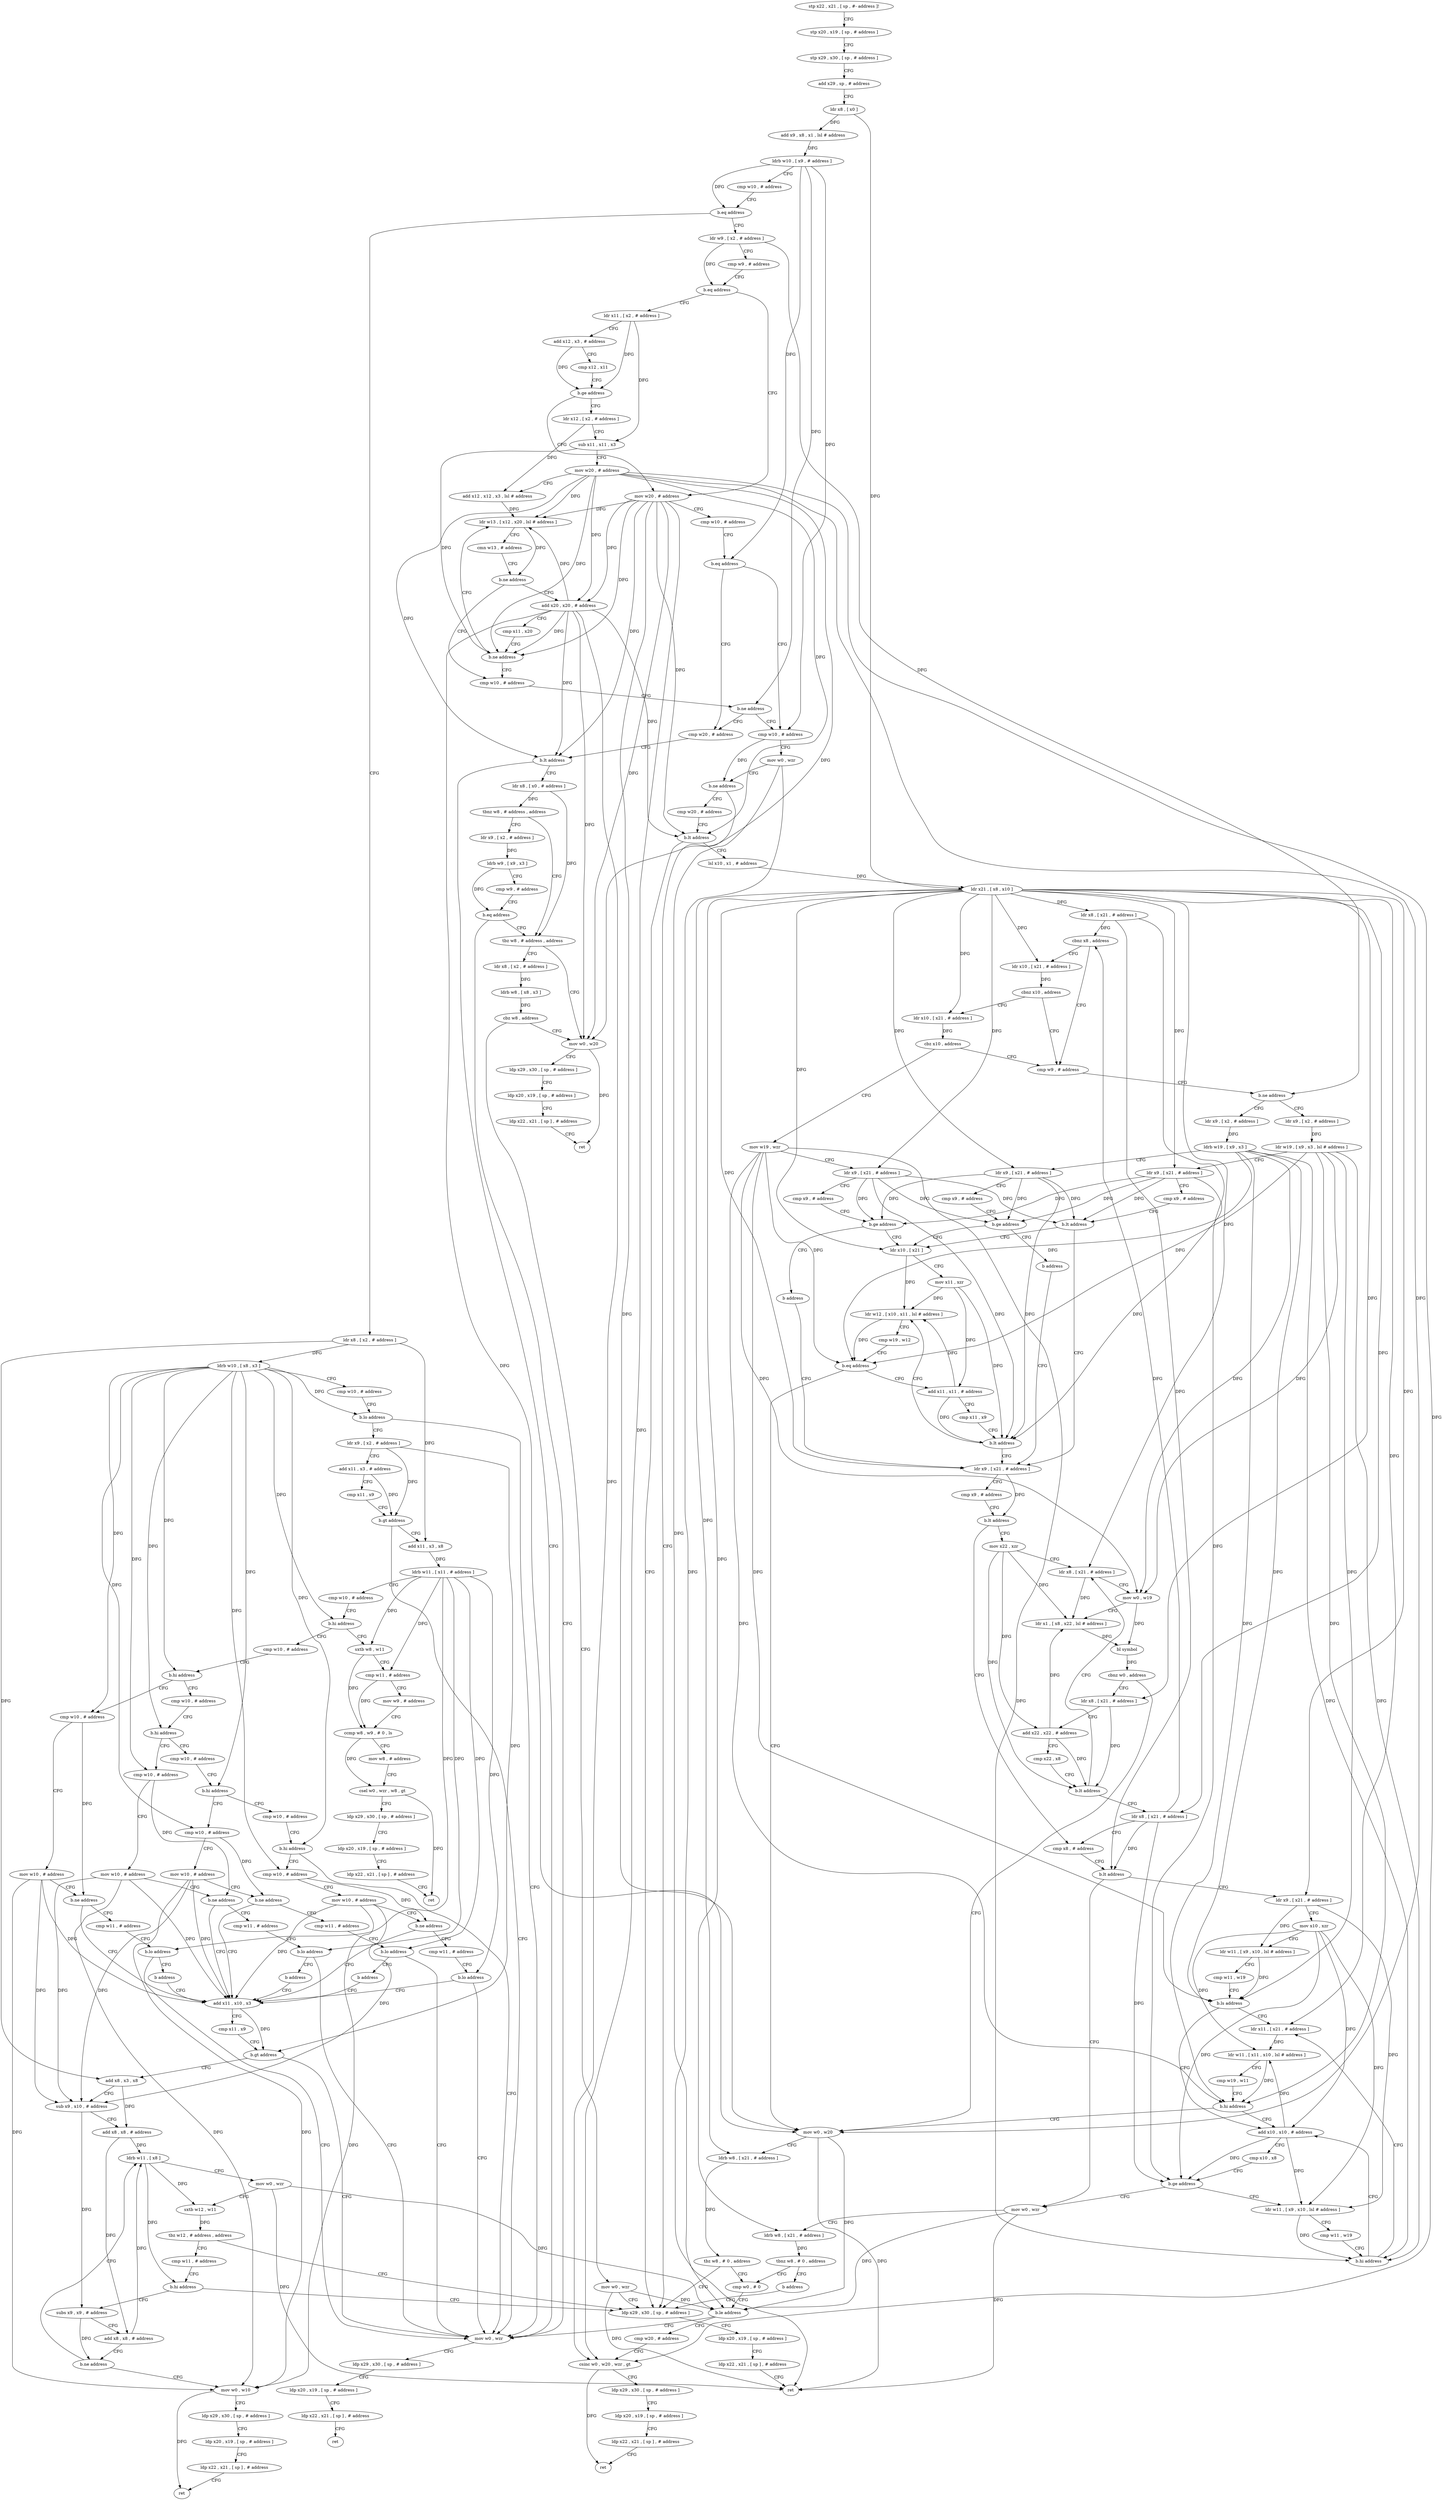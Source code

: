digraph "func" {
"4274604" [label = "stp x22 , x21 , [ sp , #- address ]!" ]
"4274608" [label = "stp x20 , x19 , [ sp , # address ]" ]
"4274612" [label = "stp x29 , x30 , [ sp , # address ]" ]
"4274616" [label = "add x29 , sp , # address" ]
"4274620" [label = "ldr x8 , [ x0 ]" ]
"4274624" [label = "add x9 , x8 , x1 , lsl # address" ]
"4274628" [label = "ldrb w10 , [ x9 , # address ]" ]
"4274632" [label = "cmp w10 , # address" ]
"4274636" [label = "b.eq address" ]
"4275176" [label = "ldr x8 , [ x2 , # address ]" ]
"4274640" [label = "ldr w9 , [ x2 , # address ]" ]
"4275180" [label = "ldrb w10 , [ x8 , x3 ]" ]
"4275184" [label = "cmp w10 , # address" ]
"4275188" [label = "b.lo address" ]
"4275076" [label = "mov w0 , wzr" ]
"4275192" [label = "ldr x9 , [ x2 , # address ]" ]
"4274644" [label = "cmp w9 , # address" ]
"4274648" [label = "b.eq address" ]
"4274784" [label = "mov w20 , # address" ]
"4274652" [label = "ldr x11 , [ x2 , # address ]" ]
"4275080" [label = "ldp x29 , x30 , [ sp , # address ]" ]
"4275084" [label = "ldp x20 , x19 , [ sp , # address ]" ]
"4275088" [label = "ldp x22 , x21 , [ sp ] , # address" ]
"4275092" [label = "ret" ]
"4275196" [label = "add x11 , x3 , # address" ]
"4275200" [label = "cmp x11 , x9" ]
"4275204" [label = "b.gt address" ]
"4275208" [label = "add x11 , x3 , x8" ]
"4274788" [label = "cmp w10 , # address" ]
"4274792" [label = "b.eq address" ]
"4274716" [label = "cmp w20 , # address" ]
"4274796" [label = "cmp w10 , # address" ]
"4274656" [label = "add x12 , x3 , # address" ]
"4274660" [label = "cmp x12 , x11" ]
"4274664" [label = "b.ge address" ]
"4274668" [label = "ldr x12 , [ x2 , # address ]" ]
"4275212" [label = "ldrb w11 , [ x11 , # address ]" ]
"4275216" [label = "cmp w10 , # address" ]
"4275220" [label = "b.hi address" ]
"4275264" [label = "cmp w10 , # address" ]
"4275224" [label = "sxtb w8 , w11" ]
"4274720" [label = "b.lt address" ]
"4274724" [label = "ldr x8 , [ x0 , # address ]" ]
"4274800" [label = "mov w0 , wzr" ]
"4274804" [label = "b.ne address" ]
"4275140" [label = "ldp x29 , x30 , [ sp , # address ]" ]
"4274808" [label = "cmp w20 , # address" ]
"4274672" [label = "sub x11 , x11 , x3" ]
"4274676" [label = "mov w20 , # address" ]
"4274680" [label = "add x12 , x12 , x3 , lsl # address" ]
"4274684" [label = "ldr w13 , [ x12 , x20 , lsl # address ]" ]
"4275268" [label = "b.hi address" ]
"4275296" [label = "cmp w10 , # address" ]
"4275272" [label = "cmp w10 , # address" ]
"4275228" [label = "cmp w11 , # address" ]
"4275232" [label = "mov w9 , # address" ]
"4275236" [label = "ccmp w8 , w9 , # 0 , ls" ]
"4275240" [label = "mov w8 , # address" ]
"4275244" [label = "csel w0 , wzr , w8 , gt" ]
"4275248" [label = "ldp x29 , x30 , [ sp , # address ]" ]
"4275252" [label = "ldp x20 , x19 , [ sp , # address ]" ]
"4275256" [label = "ldp x22 , x21 , [ sp ] , # address" ]
"4275260" [label = "ret" ]
"4274728" [label = "tbnz w8 , # address , address" ]
"4274748" [label = "tbz w8 , # address , address" ]
"4274732" [label = "ldr x9 , [ x2 , # address ]" ]
"4275144" [label = "ldp x20 , x19 , [ sp , # address ]" ]
"4275148" [label = "ldp x22 , x21 , [ sp ] , # address" ]
"4275152" [label = "ret" ]
"4274812" [label = "b.lt address" ]
"4274816" [label = "lsl x10 , x1 , # address" ]
"4274708" [label = "cmp w10 , # address" ]
"4274712" [label = "b.ne address" ]
"4274696" [label = "add x20 , x20 , # address" ]
"4274700" [label = "cmp x11 , x20" ]
"4274704" [label = "b.ne address" ]
"4275300" [label = "b.hi address" ]
"4275328" [label = "cmp w10 , # address" ]
"4275304" [label = "cmp w10 , # address" ]
"4275276" [label = "mov w10 , # address" ]
"4275280" [label = "b.ne address" ]
"4275388" [label = "add x11 , x10 , x3" ]
"4275284" [label = "cmp w11 , # address" ]
"4274764" [label = "mov w0 , w20" ]
"4274752" [label = "ldr x8 , [ x2 , # address ]" ]
"4274736" [label = "ldrb w9 , [ x9 , x3 ]" ]
"4274740" [label = "cmp w9 , # address" ]
"4274744" [label = "b.eq address" ]
"4274820" [label = "ldr x21 , [ x8 , x10 ]" ]
"4274824" [label = "ldr x8 , [ x21 , # address ]" ]
"4274828" [label = "cbnz x8 , address" ]
"4274848" [label = "cmp w9 , # address" ]
"4274832" [label = "ldr x10 , [ x21 , # address ]" ]
"4274688" [label = "cmn w13 , # address" ]
"4274692" [label = "b.ne address" ]
"4275332" [label = "b.hi address" ]
"4275360" [label = "cmp w10 , # address" ]
"4275336" [label = "cmp w10 , # address" ]
"4275308" [label = "mov w10 , # address" ]
"4275312" [label = "b.ne address" ]
"4275316" [label = "cmp w11 , # address" ]
"4275392" [label = "cmp x11 , x9" ]
"4275396" [label = "b.gt address" ]
"4275400" [label = "add x8 , x3 , x8" ]
"4275288" [label = "b.lo address" ]
"4275292" [label = "b address" ]
"4274768" [label = "ldp x29 , x30 , [ sp , # address ]" ]
"4274772" [label = "ldp x20 , x19 , [ sp , # address ]" ]
"4274776" [label = "ldp x22 , x21 , [ sp ] , # address" ]
"4274780" [label = "ret" ]
"4274756" [label = "ldrb w8 , [ x8 , x3 ]" ]
"4274760" [label = "cbz w8 , address" ]
"4275136" [label = "mov w0 , wzr" ]
"4274852" [label = "b.ne address" ]
"4274880" [label = "ldr x9 , [ x2 , # address ]" ]
"4274856" [label = "ldr x9 , [ x2 , # address ]" ]
"4274836" [label = "cbnz x10 , address" ]
"4274840" [label = "ldr x10 , [ x21 , # address ]" ]
"4275364" [label = "b.hi address" ]
"4275368" [label = "cmp w10 , # address" ]
"4275340" [label = "mov w10 , # address" ]
"4275344" [label = "b.ne address" ]
"4275348" [label = "cmp w11 , # address" ]
"4275320" [label = "b.lo address" ]
"4275324" [label = "b address" ]
"4275404" [label = "sub x9 , x10 , # address" ]
"4275408" [label = "add x8 , x8 , # address" ]
"4275412" [label = "ldrb w11 , [ x8 ]" ]
"4274884" [label = "ldr w19 , [ x9 , x3 , lsl # address ]" ]
"4274888" [label = "ldr x9 , [ x21 , # address ]" ]
"4274892" [label = "cmp x9 , # address" ]
"4274896" [label = "b.lt address" ]
"4274932" [label = "ldr x9 , [ x21 , # address ]" ]
"4274900" [label = "ldr x10 , [ x21 ]" ]
"4274860" [label = "ldrb w19 , [ x9 , x3 ]" ]
"4274864" [label = "ldr x9 , [ x21 , # address ]" ]
"4274868" [label = "cmp x9 , # address" ]
"4274872" [label = "b.ge address" ]
"4274876" [label = "b address" ]
"4274844" [label = "cbz x10 , address" ]
"4275156" [label = "mov w19 , wzr" ]
"4275372" [label = "mov w10 , # address" ]
"4275376" [label = "b.ne address" ]
"4275380" [label = "cmp w11 , # address" ]
"4275352" [label = "b.lo address" ]
"4275356" [label = "b address" ]
"4275428" [label = "cmp w11 , # address" ]
"4275432" [label = "b.hi address" ]
"4275436" [label = "subs x9 , x9 , # address" ]
"4274936" [label = "cmp x9 , # address" ]
"4274940" [label = "b.lt address" ]
"4274988" [label = "cmp x8 , # address" ]
"4274944" [label = "mov x22 , xzr" ]
"4274904" [label = "mov x11 , xzr" ]
"4274908" [label = "ldr w12 , [ x10 , x11 , lsl # address ]" ]
"4275160" [label = "ldr x9 , [ x21 , # address ]" ]
"4275164" [label = "cmp x9 , # address" ]
"4275168" [label = "b.ge address" ]
"4275172" [label = "b address" ]
"4275384" [label = "b.lo address" ]
"4275440" [label = "add x8 , x8 , # address" ]
"4275444" [label = "b.ne address" ]
"4275448" [label = "mov w0 , w10" ]
"4274992" [label = "b.lt address" ]
"4275096" [label = "mov w0 , wzr" ]
"4274996" [label = "ldr x9 , [ x21 , # address ]" ]
"4274948" [label = "ldr x8 , [ x21 , # address ]" ]
"4275056" [label = "mov w0 , w20" ]
"4275060" [label = "ldrb w8 , [ x21 , # address ]" ]
"4275064" [label = "tbz w8 , # 0 , address" ]
"4275068" [label = "cmp w0 , # 0" ]
"4274920" [label = "add x11 , x11 , # address" ]
"4274924" [label = "cmp x11 , x9" ]
"4274928" [label = "b.lt address" ]
"4275416" [label = "mov w0 , wzr" ]
"4275420" [label = "sxtb w12 , w11" ]
"4275424" [label = "tbz w12 , # address , address" ]
"4275452" [label = "ldp x29 , x30 , [ sp , # address ]" ]
"4275456" [label = "ldp x20 , x19 , [ sp , # address ]" ]
"4275460" [label = "ldp x22 , x21 , [ sp ] , # address" ]
"4275464" [label = "ret" ]
"4275100" [label = "ldrb w8 , [ x21 , # address ]" ]
"4275104" [label = "tbnz w8 , # 0 , address" ]
"4275108" [label = "b address" ]
"4275000" [label = "mov x10 , xzr" ]
"4275004" [label = "ldr w11 , [ x9 , x10 , lsl # address ]" ]
"4275008" [label = "cmp w11 , w19" ]
"4275012" [label = "b.ls address" ]
"4275040" [label = "ldr x11 , [ x21 , # address ]" ]
"4275016" [label = "add x10 , x10 , # address" ]
"4274968" [label = "ldr x8 , [ x21 , # address ]" ]
"4274972" [label = "add x22 , x22 , # address" ]
"4274976" [label = "cmp x22 , x8" ]
"4274980" [label = "b.lt address" ]
"4274984" [label = "ldr x8 , [ x21 , # address ]" ]
"4275072" [label = "b.le address" ]
"4275112" [label = "cmp w20 , # address" ]
"4274912" [label = "cmp w19 , w12" ]
"4274916" [label = "b.eq address" ]
"4275044" [label = "ldr w11 , [ x11 , x10 , lsl # address ]" ]
"4275048" [label = "cmp w19 , w11" ]
"4275052" [label = "b.hi address" ]
"4275020" [label = "cmp x10 , x8" ]
"4275024" [label = "b.ge address" ]
"4275028" [label = "ldr w11 , [ x9 , x10 , lsl # address ]" ]
"4274952" [label = "mov w0 , w19" ]
"4274956" [label = "ldr x1 , [ x8 , x22 , lsl # address ]" ]
"4274960" [label = "bl symbol" ]
"4274964" [label = "cbnz w0 , address" ]
"4275116" [label = "csinc w0 , w20 , wzr , gt" ]
"4275120" [label = "ldp x29 , x30 , [ sp , # address ]" ]
"4275124" [label = "ldp x20 , x19 , [ sp , # address ]" ]
"4275128" [label = "ldp x22 , x21 , [ sp ] , # address" ]
"4275132" [label = "ret" ]
"4275032" [label = "cmp w11 , w19" ]
"4275036" [label = "b.hi address" ]
"4274604" -> "4274608" [ label = "CFG" ]
"4274608" -> "4274612" [ label = "CFG" ]
"4274612" -> "4274616" [ label = "CFG" ]
"4274616" -> "4274620" [ label = "CFG" ]
"4274620" -> "4274624" [ label = "DFG" ]
"4274620" -> "4274820" [ label = "DFG" ]
"4274624" -> "4274628" [ label = "DFG" ]
"4274628" -> "4274632" [ label = "CFG" ]
"4274628" -> "4274636" [ label = "DFG" ]
"4274628" -> "4274792" [ label = "DFG" ]
"4274628" -> "4274796" [ label = "DFG" ]
"4274628" -> "4274712" [ label = "DFG" ]
"4274632" -> "4274636" [ label = "CFG" ]
"4274636" -> "4275176" [ label = "CFG" ]
"4274636" -> "4274640" [ label = "CFG" ]
"4275176" -> "4275180" [ label = "DFG" ]
"4275176" -> "4275208" [ label = "DFG" ]
"4275176" -> "4275400" [ label = "DFG" ]
"4274640" -> "4274644" [ label = "CFG" ]
"4274640" -> "4274648" [ label = "DFG" ]
"4274640" -> "4274852" [ label = "DFG" ]
"4275180" -> "4275184" [ label = "CFG" ]
"4275180" -> "4275188" [ label = "DFG" ]
"4275180" -> "4275220" [ label = "DFG" ]
"4275180" -> "4275268" [ label = "DFG" ]
"4275180" -> "4275300" [ label = "DFG" ]
"4275180" -> "4275272" [ label = "DFG" ]
"4275180" -> "4275332" [ label = "DFG" ]
"4275180" -> "4275304" [ label = "DFG" ]
"4275180" -> "4275364" [ label = "DFG" ]
"4275180" -> "4275336" [ label = "DFG" ]
"4275180" -> "4275368" [ label = "DFG" ]
"4275184" -> "4275188" [ label = "CFG" ]
"4275188" -> "4275076" [ label = "CFG" ]
"4275188" -> "4275192" [ label = "CFG" ]
"4275076" -> "4275080" [ label = "CFG" ]
"4275192" -> "4275196" [ label = "CFG" ]
"4275192" -> "4275204" [ label = "DFG" ]
"4275192" -> "4275396" [ label = "DFG" ]
"4274644" -> "4274648" [ label = "CFG" ]
"4274648" -> "4274784" [ label = "CFG" ]
"4274648" -> "4274652" [ label = "CFG" ]
"4274784" -> "4274788" [ label = "CFG" ]
"4274784" -> "4274720" [ label = "DFG" ]
"4274784" -> "4274812" [ label = "DFG" ]
"4274784" -> "4274684" [ label = "DFG" ]
"4274784" -> "4274696" [ label = "DFG" ]
"4274784" -> "4274704" [ label = "DFG" ]
"4274784" -> "4274764" [ label = "DFG" ]
"4274784" -> "4275056" [ label = "DFG" ]
"4274784" -> "4275116" [ label = "DFG" ]
"4274652" -> "4274656" [ label = "CFG" ]
"4274652" -> "4274664" [ label = "DFG" ]
"4274652" -> "4274672" [ label = "DFG" ]
"4275080" -> "4275084" [ label = "CFG" ]
"4275084" -> "4275088" [ label = "CFG" ]
"4275088" -> "4275092" [ label = "CFG" ]
"4275196" -> "4275200" [ label = "CFG" ]
"4275196" -> "4275204" [ label = "DFG" ]
"4275200" -> "4275204" [ label = "CFG" ]
"4275204" -> "4275076" [ label = "CFG" ]
"4275204" -> "4275208" [ label = "CFG" ]
"4275208" -> "4275212" [ label = "DFG" ]
"4274788" -> "4274792" [ label = "CFG" ]
"4274792" -> "4274716" [ label = "CFG" ]
"4274792" -> "4274796" [ label = "CFG" ]
"4274716" -> "4274720" [ label = "CFG" ]
"4274796" -> "4274800" [ label = "CFG" ]
"4274796" -> "4274804" [ label = "DFG" ]
"4274656" -> "4274660" [ label = "CFG" ]
"4274656" -> "4274664" [ label = "DFG" ]
"4274660" -> "4274664" [ label = "CFG" ]
"4274664" -> "4274784" [ label = "CFG" ]
"4274664" -> "4274668" [ label = "CFG" ]
"4274668" -> "4274672" [ label = "CFG" ]
"4274668" -> "4274680" [ label = "DFG" ]
"4275212" -> "4275216" [ label = "CFG" ]
"4275212" -> "4275224" [ label = "DFG" ]
"4275212" -> "4275228" [ label = "DFG" ]
"4275212" -> "4275288" [ label = "DFG" ]
"4275212" -> "4275320" [ label = "DFG" ]
"4275212" -> "4275352" [ label = "DFG" ]
"4275212" -> "4275384" [ label = "DFG" ]
"4275216" -> "4275220" [ label = "CFG" ]
"4275220" -> "4275264" [ label = "CFG" ]
"4275220" -> "4275224" [ label = "CFG" ]
"4275264" -> "4275268" [ label = "CFG" ]
"4275224" -> "4275228" [ label = "CFG" ]
"4275224" -> "4275236" [ label = "DFG" ]
"4274720" -> "4275076" [ label = "CFG" ]
"4274720" -> "4274724" [ label = "CFG" ]
"4274724" -> "4274728" [ label = "DFG" ]
"4274724" -> "4274748" [ label = "DFG" ]
"4274800" -> "4274804" [ label = "CFG" ]
"4274800" -> "4275152" [ label = "DFG" ]
"4274800" -> "4275072" [ label = "DFG" ]
"4274804" -> "4275140" [ label = "CFG" ]
"4274804" -> "4274808" [ label = "CFG" ]
"4275140" -> "4275144" [ label = "CFG" ]
"4274808" -> "4274812" [ label = "CFG" ]
"4274672" -> "4274676" [ label = "CFG" ]
"4274672" -> "4274704" [ label = "DFG" ]
"4274676" -> "4274680" [ label = "CFG" ]
"4274676" -> "4274720" [ label = "DFG" ]
"4274676" -> "4274812" [ label = "DFG" ]
"4274676" -> "4274684" [ label = "DFG" ]
"4274676" -> "4274696" [ label = "DFG" ]
"4274676" -> "4274704" [ label = "DFG" ]
"4274676" -> "4274764" [ label = "DFG" ]
"4274676" -> "4275056" [ label = "DFG" ]
"4274676" -> "4275116" [ label = "DFG" ]
"4274680" -> "4274684" [ label = "DFG" ]
"4274684" -> "4274688" [ label = "CFG" ]
"4274684" -> "4274692" [ label = "DFG" ]
"4275268" -> "4275296" [ label = "CFG" ]
"4275268" -> "4275272" [ label = "CFG" ]
"4275296" -> "4275300" [ label = "CFG" ]
"4275272" -> "4275276" [ label = "CFG" ]
"4275272" -> "4275280" [ label = "DFG" ]
"4275228" -> "4275232" [ label = "CFG" ]
"4275228" -> "4275236" [ label = "DFG" ]
"4275232" -> "4275236" [ label = "CFG" ]
"4275236" -> "4275240" [ label = "CFG" ]
"4275236" -> "4275244" [ label = "DFG" ]
"4275240" -> "4275244" [ label = "CFG" ]
"4275244" -> "4275248" [ label = "CFG" ]
"4275244" -> "4275260" [ label = "DFG" ]
"4275248" -> "4275252" [ label = "CFG" ]
"4275252" -> "4275256" [ label = "CFG" ]
"4275256" -> "4275260" [ label = "CFG" ]
"4274728" -> "4274748" [ label = "CFG" ]
"4274728" -> "4274732" [ label = "CFG" ]
"4274748" -> "4274764" [ label = "CFG" ]
"4274748" -> "4274752" [ label = "CFG" ]
"4274732" -> "4274736" [ label = "DFG" ]
"4275144" -> "4275148" [ label = "CFG" ]
"4275148" -> "4275152" [ label = "CFG" ]
"4274812" -> "4275140" [ label = "CFG" ]
"4274812" -> "4274816" [ label = "CFG" ]
"4274816" -> "4274820" [ label = "DFG" ]
"4274708" -> "4274712" [ label = "CFG" ]
"4274712" -> "4274796" [ label = "CFG" ]
"4274712" -> "4274716" [ label = "CFG" ]
"4274696" -> "4274700" [ label = "CFG" ]
"4274696" -> "4274720" [ label = "DFG" ]
"4274696" -> "4274812" [ label = "DFG" ]
"4274696" -> "4274684" [ label = "DFG" ]
"4274696" -> "4274704" [ label = "DFG" ]
"4274696" -> "4274764" [ label = "DFG" ]
"4274696" -> "4275056" [ label = "DFG" ]
"4274696" -> "4275116" [ label = "DFG" ]
"4274700" -> "4274704" [ label = "CFG" ]
"4274704" -> "4274684" [ label = "CFG" ]
"4274704" -> "4274708" [ label = "CFG" ]
"4275300" -> "4275328" [ label = "CFG" ]
"4275300" -> "4275304" [ label = "CFG" ]
"4275328" -> "4275332" [ label = "CFG" ]
"4275304" -> "4275308" [ label = "CFG" ]
"4275304" -> "4275312" [ label = "DFG" ]
"4275276" -> "4275280" [ label = "CFG" ]
"4275276" -> "4275388" [ label = "DFG" ]
"4275276" -> "4275404" [ label = "DFG" ]
"4275276" -> "4275448" [ label = "DFG" ]
"4275280" -> "4275388" [ label = "CFG" ]
"4275280" -> "4275284" [ label = "CFG" ]
"4275388" -> "4275392" [ label = "CFG" ]
"4275388" -> "4275396" [ label = "DFG" ]
"4275284" -> "4275288" [ label = "CFG" ]
"4274764" -> "4274768" [ label = "CFG" ]
"4274764" -> "4274780" [ label = "DFG" ]
"4274752" -> "4274756" [ label = "DFG" ]
"4274736" -> "4274740" [ label = "CFG" ]
"4274736" -> "4274744" [ label = "DFG" ]
"4274740" -> "4274744" [ label = "CFG" ]
"4274744" -> "4275076" [ label = "CFG" ]
"4274744" -> "4274748" [ label = "CFG" ]
"4274820" -> "4274824" [ label = "DFG" ]
"4274820" -> "4274832" [ label = "DFG" ]
"4274820" -> "4274888" [ label = "DFG" ]
"4274820" -> "4274864" [ label = "DFG" ]
"4274820" -> "4274840" [ label = "DFG" ]
"4274820" -> "4274932" [ label = "DFG" ]
"4274820" -> "4274900" [ label = "DFG" ]
"4274820" -> "4275160" [ label = "DFG" ]
"4274820" -> "4275100" [ label = "DFG" ]
"4274820" -> "4274996" [ label = "DFG" ]
"4274820" -> "4274948" [ label = "DFG" ]
"4274820" -> "4275060" [ label = "DFG" ]
"4274820" -> "4275040" [ label = "DFG" ]
"4274820" -> "4274968" [ label = "DFG" ]
"4274820" -> "4274984" [ label = "DFG" ]
"4274824" -> "4274828" [ label = "DFG" ]
"4274824" -> "4274992" [ label = "DFG" ]
"4274824" -> "4275024" [ label = "DFG" ]
"4274828" -> "4274848" [ label = "CFG" ]
"4274828" -> "4274832" [ label = "CFG" ]
"4274848" -> "4274852" [ label = "CFG" ]
"4274832" -> "4274836" [ label = "DFG" ]
"4274688" -> "4274692" [ label = "CFG" ]
"4274692" -> "4274708" [ label = "CFG" ]
"4274692" -> "4274696" [ label = "CFG" ]
"4275332" -> "4275360" [ label = "CFG" ]
"4275332" -> "4275336" [ label = "CFG" ]
"4275360" -> "4275364" [ label = "CFG" ]
"4275336" -> "4275340" [ label = "CFG" ]
"4275336" -> "4275344" [ label = "DFG" ]
"4275308" -> "4275312" [ label = "CFG" ]
"4275308" -> "4275388" [ label = "DFG" ]
"4275308" -> "4275404" [ label = "DFG" ]
"4275308" -> "4275448" [ label = "DFG" ]
"4275312" -> "4275388" [ label = "CFG" ]
"4275312" -> "4275316" [ label = "CFG" ]
"4275316" -> "4275320" [ label = "CFG" ]
"4275392" -> "4275396" [ label = "CFG" ]
"4275396" -> "4275076" [ label = "CFG" ]
"4275396" -> "4275400" [ label = "CFG" ]
"4275400" -> "4275404" [ label = "CFG" ]
"4275400" -> "4275408" [ label = "DFG" ]
"4275288" -> "4275076" [ label = "CFG" ]
"4275288" -> "4275292" [ label = "CFG" ]
"4275292" -> "4275388" [ label = "CFG" ]
"4274768" -> "4274772" [ label = "CFG" ]
"4274772" -> "4274776" [ label = "CFG" ]
"4274776" -> "4274780" [ label = "CFG" ]
"4274756" -> "4274760" [ label = "DFG" ]
"4274760" -> "4275136" [ label = "CFG" ]
"4274760" -> "4274764" [ label = "CFG" ]
"4275136" -> "4275140" [ label = "CFG" ]
"4275136" -> "4275152" [ label = "DFG" ]
"4275136" -> "4275072" [ label = "DFG" ]
"4274852" -> "4274880" [ label = "CFG" ]
"4274852" -> "4274856" [ label = "CFG" ]
"4274880" -> "4274884" [ label = "DFG" ]
"4274856" -> "4274860" [ label = "DFG" ]
"4274836" -> "4274848" [ label = "CFG" ]
"4274836" -> "4274840" [ label = "CFG" ]
"4274840" -> "4274844" [ label = "DFG" ]
"4275364" -> "4275076" [ label = "CFG" ]
"4275364" -> "4275368" [ label = "CFG" ]
"4275368" -> "4275372" [ label = "CFG" ]
"4275368" -> "4275376" [ label = "DFG" ]
"4275340" -> "4275344" [ label = "CFG" ]
"4275340" -> "4275388" [ label = "DFG" ]
"4275340" -> "4275404" [ label = "DFG" ]
"4275340" -> "4275448" [ label = "DFG" ]
"4275344" -> "4275388" [ label = "CFG" ]
"4275344" -> "4275348" [ label = "CFG" ]
"4275348" -> "4275352" [ label = "CFG" ]
"4275320" -> "4275076" [ label = "CFG" ]
"4275320" -> "4275324" [ label = "CFG" ]
"4275324" -> "4275388" [ label = "CFG" ]
"4275404" -> "4275408" [ label = "CFG" ]
"4275404" -> "4275436" [ label = "DFG" ]
"4275408" -> "4275412" [ label = "DFG" ]
"4275408" -> "4275440" [ label = "DFG" ]
"4275412" -> "4275416" [ label = "CFG" ]
"4275412" -> "4275420" [ label = "DFG" ]
"4275412" -> "4275432" [ label = "DFG" ]
"4274884" -> "4274888" [ label = "CFG" ]
"4274884" -> "4274916" [ label = "DFG" ]
"4274884" -> "4275012" [ label = "DFG" ]
"4274884" -> "4274952" [ label = "DFG" ]
"4274884" -> "4275052" [ label = "DFG" ]
"4274884" -> "4275036" [ label = "DFG" ]
"4274888" -> "4274892" [ label = "CFG" ]
"4274888" -> "4274896" [ label = "DFG" ]
"4274888" -> "4274872" [ label = "DFG" ]
"4274888" -> "4275168" [ label = "DFG" ]
"4274888" -> "4274928" [ label = "DFG" ]
"4274892" -> "4274896" [ label = "CFG" ]
"4274896" -> "4274932" [ label = "CFG" ]
"4274896" -> "4274900" [ label = "CFG" ]
"4274932" -> "4274936" [ label = "CFG" ]
"4274932" -> "4274940" [ label = "DFG" ]
"4274900" -> "4274904" [ label = "CFG" ]
"4274900" -> "4274908" [ label = "DFG" ]
"4274860" -> "4274864" [ label = "CFG" ]
"4274860" -> "4274916" [ label = "DFG" ]
"4274860" -> "4275012" [ label = "DFG" ]
"4274860" -> "4274952" [ label = "DFG" ]
"4274860" -> "4275052" [ label = "DFG" ]
"4274860" -> "4275036" [ label = "DFG" ]
"4274864" -> "4274868" [ label = "CFG" ]
"4274864" -> "4274896" [ label = "DFG" ]
"4274864" -> "4274872" [ label = "DFG" ]
"4274864" -> "4275168" [ label = "DFG" ]
"4274864" -> "4274928" [ label = "DFG" ]
"4274868" -> "4274872" [ label = "CFG" ]
"4274872" -> "4274900" [ label = "CFG" ]
"4274872" -> "4274876" [ label = "CFG" ]
"4274876" -> "4274932" [ label = "CFG" ]
"4274844" -> "4275156" [ label = "CFG" ]
"4274844" -> "4274848" [ label = "CFG" ]
"4275156" -> "4275160" [ label = "CFG" ]
"4275156" -> "4274916" [ label = "DFG" ]
"4275156" -> "4275012" [ label = "DFG" ]
"4275156" -> "4274952" [ label = "DFG" ]
"4275156" -> "4275052" [ label = "DFG" ]
"4275156" -> "4275036" [ label = "DFG" ]
"4275372" -> "4275376" [ label = "CFG" ]
"4275372" -> "4275404" [ label = "DFG" ]
"4275372" -> "4275388" [ label = "DFG" ]
"4275372" -> "4275448" [ label = "DFG" ]
"4275376" -> "4275388" [ label = "CFG" ]
"4275376" -> "4275380" [ label = "CFG" ]
"4275380" -> "4275384" [ label = "CFG" ]
"4275352" -> "4275076" [ label = "CFG" ]
"4275352" -> "4275356" [ label = "CFG" ]
"4275356" -> "4275388" [ label = "CFG" ]
"4275428" -> "4275432" [ label = "CFG" ]
"4275432" -> "4275140" [ label = "CFG" ]
"4275432" -> "4275436" [ label = "CFG" ]
"4275436" -> "4275440" [ label = "CFG" ]
"4275436" -> "4275444" [ label = "DFG" ]
"4274936" -> "4274940" [ label = "CFG" ]
"4274940" -> "4274988" [ label = "CFG" ]
"4274940" -> "4274944" [ label = "CFG" ]
"4274988" -> "4274992" [ label = "CFG" ]
"4274944" -> "4274948" [ label = "CFG" ]
"4274944" -> "4274956" [ label = "DFG" ]
"4274944" -> "4274972" [ label = "DFG" ]
"4274944" -> "4274980" [ label = "DFG" ]
"4274904" -> "4274908" [ label = "DFG" ]
"4274904" -> "4274920" [ label = "DFG" ]
"4274904" -> "4274928" [ label = "DFG" ]
"4274908" -> "4274912" [ label = "CFG" ]
"4274908" -> "4274916" [ label = "DFG" ]
"4275160" -> "4275164" [ label = "CFG" ]
"4275160" -> "4274896" [ label = "DFG" ]
"4275160" -> "4274872" [ label = "DFG" ]
"4275160" -> "4275168" [ label = "DFG" ]
"4275160" -> "4274928" [ label = "DFG" ]
"4275164" -> "4275168" [ label = "CFG" ]
"4275168" -> "4274900" [ label = "CFG" ]
"4275168" -> "4275172" [ label = "CFG" ]
"4275172" -> "4274932" [ label = "CFG" ]
"4275384" -> "4275076" [ label = "CFG" ]
"4275384" -> "4275388" [ label = "CFG" ]
"4275440" -> "4275444" [ label = "CFG" ]
"4275440" -> "4275412" [ label = "DFG" ]
"4275444" -> "4275412" [ label = "CFG" ]
"4275444" -> "4275448" [ label = "CFG" ]
"4275448" -> "4275452" [ label = "CFG" ]
"4275448" -> "4275464" [ label = "DFG" ]
"4274992" -> "4275096" [ label = "CFG" ]
"4274992" -> "4274996" [ label = "CFG" ]
"4275096" -> "4275100" [ label = "CFG" ]
"4275096" -> "4275152" [ label = "DFG" ]
"4275096" -> "4275072" [ label = "DFG" ]
"4274996" -> "4275000" [ label = "CFG" ]
"4274996" -> "4275004" [ label = "DFG" ]
"4274996" -> "4275028" [ label = "DFG" ]
"4274948" -> "4274952" [ label = "CFG" ]
"4274948" -> "4274956" [ label = "DFG" ]
"4275056" -> "4275060" [ label = "CFG" ]
"4275056" -> "4275152" [ label = "DFG" ]
"4275056" -> "4275072" [ label = "DFG" ]
"4275060" -> "4275064" [ label = "DFG" ]
"4275064" -> "4275140" [ label = "CFG" ]
"4275064" -> "4275068" [ label = "CFG" ]
"4275068" -> "4275072" [ label = "CFG" ]
"4274920" -> "4274924" [ label = "CFG" ]
"4274920" -> "4274908" [ label = "DFG" ]
"4274920" -> "4274928" [ label = "DFG" ]
"4274924" -> "4274928" [ label = "CFG" ]
"4274928" -> "4274908" [ label = "CFG" ]
"4274928" -> "4274932" [ label = "CFG" ]
"4275416" -> "4275420" [ label = "CFG" ]
"4275416" -> "4275152" [ label = "DFG" ]
"4275416" -> "4275072" [ label = "DFG" ]
"4275420" -> "4275424" [ label = "DFG" ]
"4275424" -> "4275140" [ label = "CFG" ]
"4275424" -> "4275428" [ label = "CFG" ]
"4275452" -> "4275456" [ label = "CFG" ]
"4275456" -> "4275460" [ label = "CFG" ]
"4275460" -> "4275464" [ label = "CFG" ]
"4275100" -> "4275104" [ label = "DFG" ]
"4275104" -> "4275068" [ label = "CFG" ]
"4275104" -> "4275108" [ label = "CFG" ]
"4275108" -> "4275140" [ label = "CFG" ]
"4275000" -> "4275004" [ label = "CFG" ]
"4275000" -> "4275044" [ label = "DFG" ]
"4275000" -> "4275016" [ label = "DFG" ]
"4275000" -> "4275024" [ label = "DFG" ]
"4275000" -> "4275028" [ label = "DFG" ]
"4275004" -> "4275008" [ label = "CFG" ]
"4275004" -> "4275012" [ label = "DFG" ]
"4275008" -> "4275012" [ label = "CFG" ]
"4275012" -> "4275040" [ label = "CFG" ]
"4275012" -> "4275016" [ label = "CFG" ]
"4275040" -> "4275044" [ label = "DFG" ]
"4275016" -> "4275020" [ label = "CFG" ]
"4275016" -> "4275044" [ label = "DFG" ]
"4275016" -> "4275024" [ label = "DFG" ]
"4275016" -> "4275028" [ label = "DFG" ]
"4274968" -> "4274972" [ label = "CFG" ]
"4274968" -> "4274980" [ label = "DFG" ]
"4274972" -> "4274976" [ label = "CFG" ]
"4274972" -> "4274956" [ label = "DFG" ]
"4274972" -> "4274980" [ label = "DFG" ]
"4274976" -> "4274980" [ label = "CFG" ]
"4274980" -> "4274948" [ label = "CFG" ]
"4274980" -> "4274984" [ label = "CFG" ]
"4274984" -> "4274988" [ label = "CFG" ]
"4274984" -> "4274828" [ label = "DFG" ]
"4274984" -> "4274992" [ label = "DFG" ]
"4274984" -> "4275024" [ label = "DFG" ]
"4275072" -> "4275112" [ label = "CFG" ]
"4275072" -> "4275076" [ label = "CFG" ]
"4275112" -> "4275116" [ label = "CFG" ]
"4274912" -> "4274916" [ label = "CFG" ]
"4274916" -> "4275056" [ label = "CFG" ]
"4274916" -> "4274920" [ label = "CFG" ]
"4275044" -> "4275048" [ label = "CFG" ]
"4275044" -> "4275052" [ label = "DFG" ]
"4275048" -> "4275052" [ label = "CFG" ]
"4275052" -> "4275016" [ label = "CFG" ]
"4275052" -> "4275056" [ label = "CFG" ]
"4275020" -> "4275024" [ label = "CFG" ]
"4275024" -> "4275096" [ label = "CFG" ]
"4275024" -> "4275028" [ label = "CFG" ]
"4275028" -> "4275032" [ label = "CFG" ]
"4275028" -> "4275036" [ label = "DFG" ]
"4274952" -> "4274956" [ label = "CFG" ]
"4274952" -> "4274960" [ label = "DFG" ]
"4274956" -> "4274960" [ label = "DFG" ]
"4274960" -> "4274964" [ label = "DFG" ]
"4274964" -> "4275056" [ label = "CFG" ]
"4274964" -> "4274968" [ label = "CFG" ]
"4275116" -> "4275120" [ label = "CFG" ]
"4275116" -> "4275132" [ label = "DFG" ]
"4275120" -> "4275124" [ label = "CFG" ]
"4275124" -> "4275128" [ label = "CFG" ]
"4275128" -> "4275132" [ label = "CFG" ]
"4275032" -> "4275036" [ label = "CFG" ]
"4275036" -> "4275016" [ label = "CFG" ]
"4275036" -> "4275040" [ label = "CFG" ]
}
